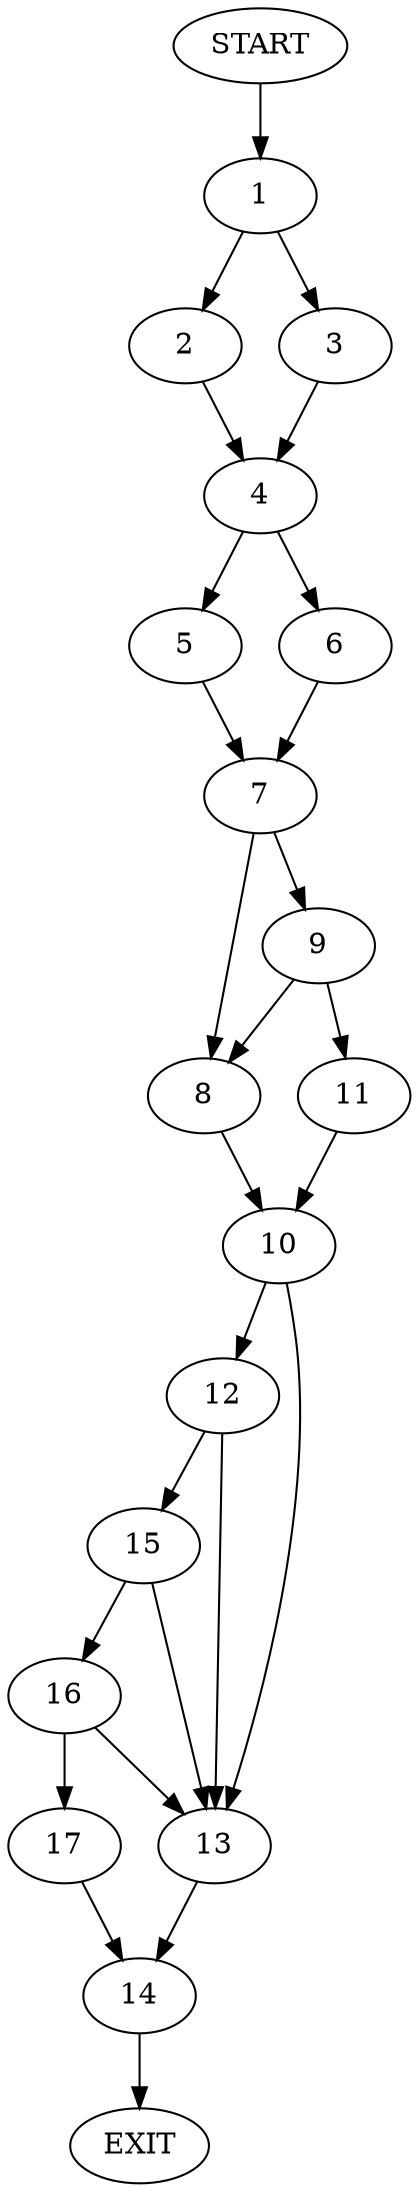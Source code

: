 digraph {
0 [label="START"]
18 [label="EXIT"]
0 -> 1
1 -> 2
1 -> 3
3 -> 4
2 -> 4
4 -> 5
4 -> 6
5 -> 7
6 -> 7
7 -> 8
7 -> 9
8 -> 10
9 -> 11
9 -> 8
11 -> 10
10 -> 12
10 -> 13
13 -> 14
12 -> 13
12 -> 15
15 -> 13
15 -> 16
16 -> 17
16 -> 13
17 -> 14
14 -> 18
}
